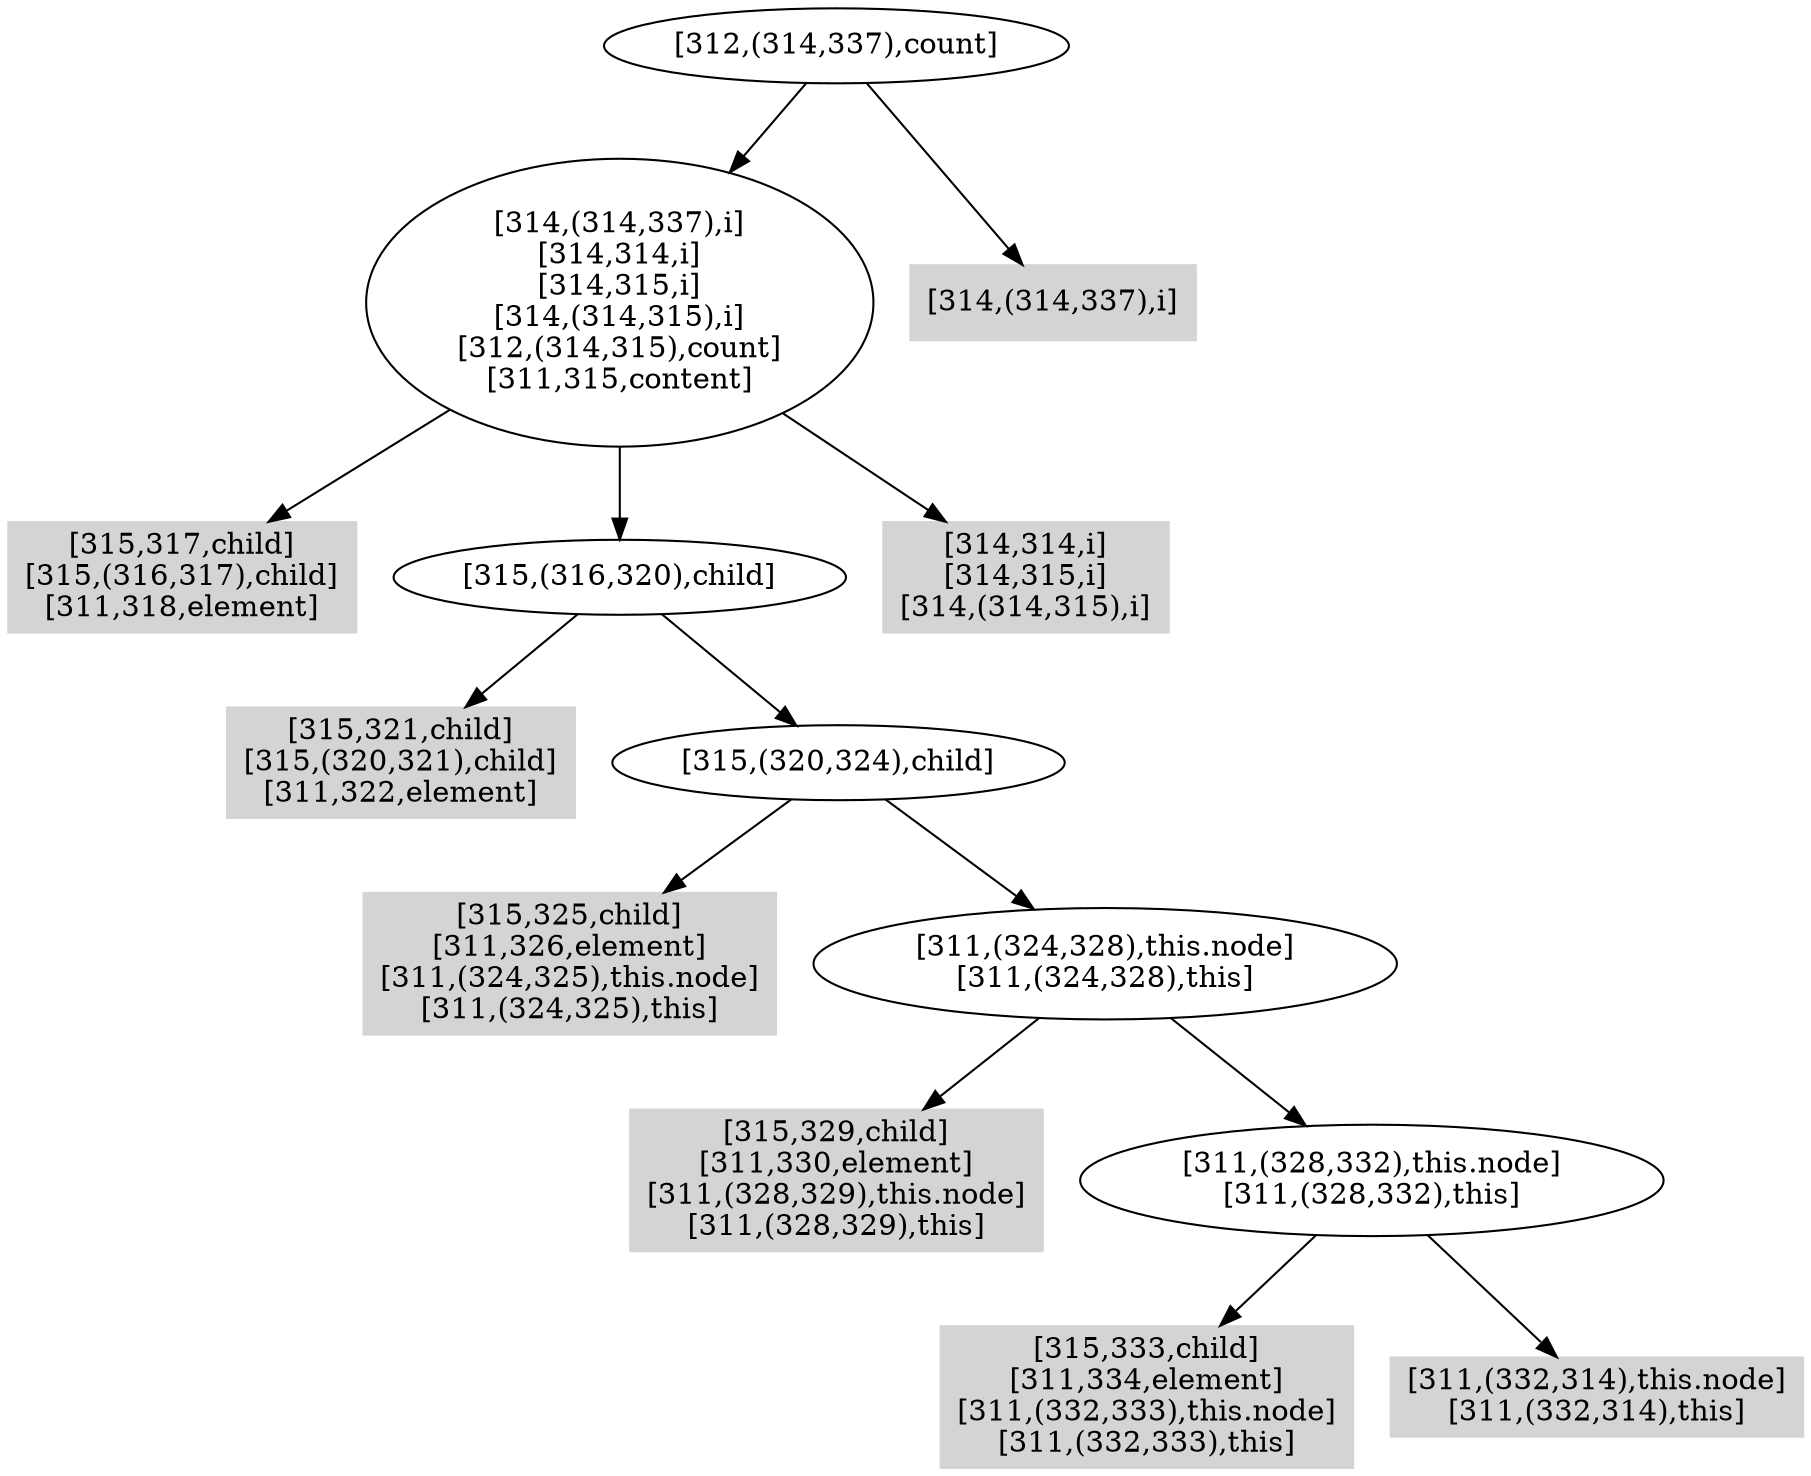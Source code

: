 digraph { 
106 [shape=box,style=filled,color=".0 .0 .83",label="[315,325,child]\n[311,326,element]\n[311,(324,325),this.node]\n[311,(324,325),this]"];
107 [shape=box,style=filled,color=".0 .0 .83",label="[315,329,child]\n[311,330,element]\n[311,(328,329),this.node]\n[311,(328,329),this]"];
108 [shape=box,style=filled,color=".0 .0 .83",label="[315,333,child]\n[311,334,element]\n[311,(332,333),this.node]\n[311,(332,333),this]"];
109 [shape=box,style=filled,color=".0 .0 .83",label="[311,(332,314),this.node]\n[311,(332,314),this]"];
110 [label="[311,(328,332),this.node]\n[311,(328,332),this]"];
111 [label="[311,(324,328),this.node]\n[311,(324,328),this]"];
112 [shape=box,style=filled,color=".0 .0 .83",label="[315,321,child]\n[315,(320,321),child]\n[311,322,element]"];
113 [shape=box,style=filled,color=".0 .0 .83",label="[315,317,child]\n[315,(316,317),child]\n[311,318,element]"];
114 [label="[315,(320,324),child]"];
115 [label="[315,(316,320),child]"];
116 [shape=box,style=filled,color=".0 .0 .83",label="[314,314,i]\n[314,315,i]\n[314,(314,315),i]"];
117 [label="[314,(314,337),i]\n[314,314,i]\n[314,315,i]\n[314,(314,315),i]\n[312,(314,315),count]\n[311,315,content]"];
118 [shape=box,style=filled,color=".0 .0 .83",label="[314,(314,337),i]"];
119 [label="[312,(314,337),count]"];
110 -> 108;
110 -> 109;
111 -> 107;
111 -> 110;
114 -> 106;
114 -> 111;
115 -> 112;
115 -> 114;
117 -> 113;
117 -> 115;
117 -> 116;
119 -> 117;
119 -> 118;
}